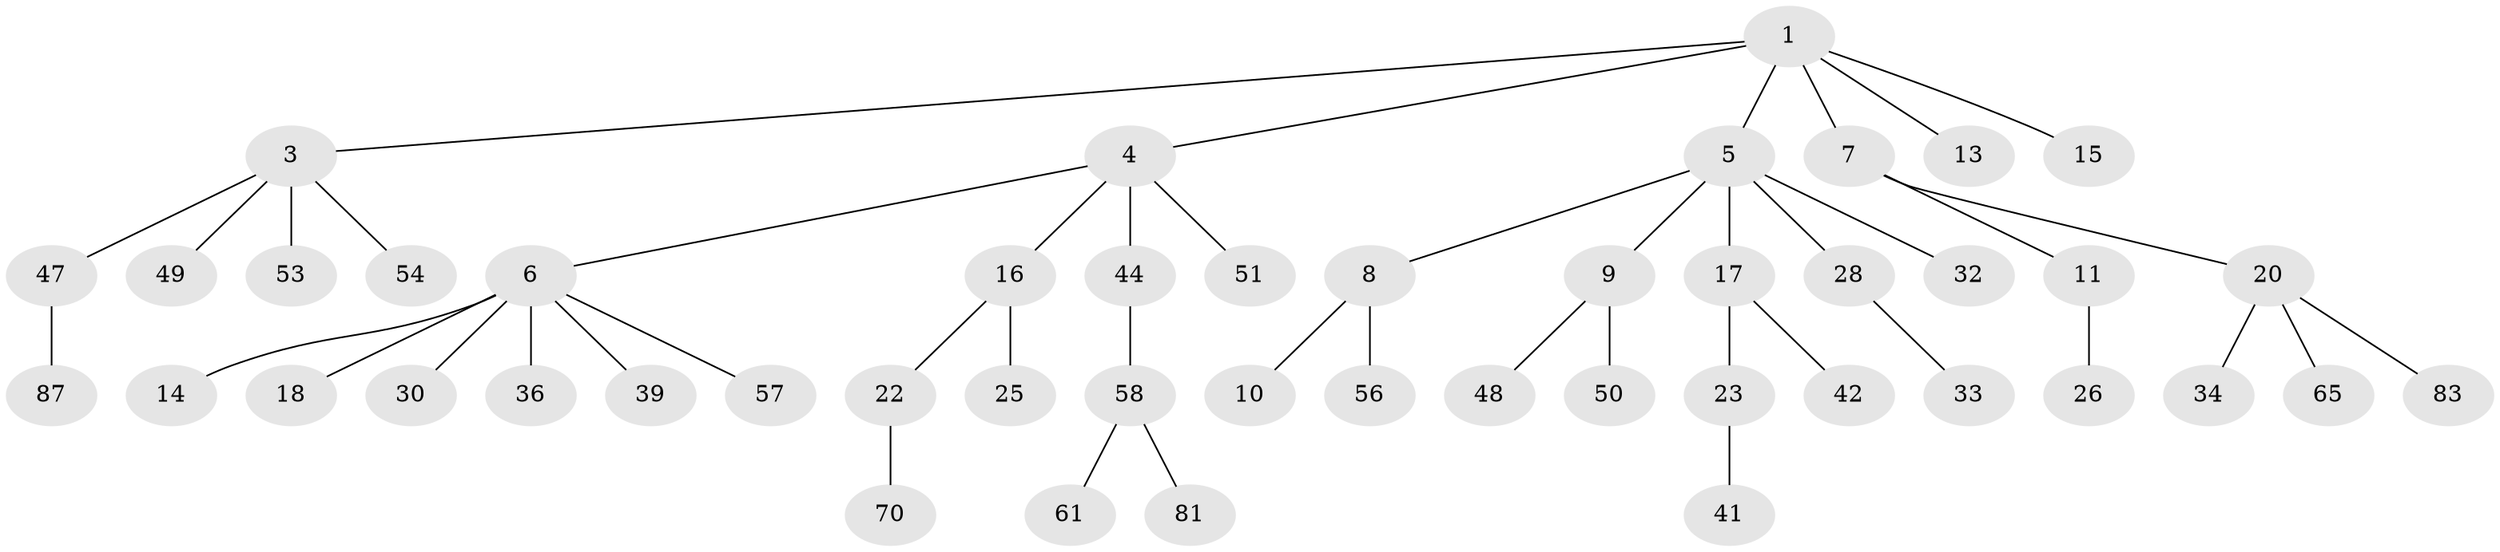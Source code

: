 // original degree distribution, {2: 0.2127659574468085, 6: 0.031914893617021274, 7: 0.02127659574468085, 5: 0.031914893617021274, 4: 0.031914893617021274, 3: 0.1276595744680851, 1: 0.5425531914893617}
// Generated by graph-tools (version 1.1) at 2025/15/03/09/25 04:15:36]
// undirected, 47 vertices, 46 edges
graph export_dot {
graph [start="1"]
  node [color=gray90,style=filled];
  1 [super="+2"];
  3 [super="+24"];
  4 [super="+59+43"];
  5 [super="+21"];
  6;
  7 [super="+86+45"];
  8 [super="+19+74"];
  9 [super="+82+12+40"];
  10 [super="+63+55"];
  11;
  13;
  14;
  15 [super="+77+37"];
  16;
  17;
  18 [super="+35"];
  20;
  22 [super="+38+94"];
  23;
  25;
  26;
  28;
  30 [super="+68+60"];
  32 [super="+93+62"];
  33;
  34;
  36 [super="+73+92"];
  39 [super="+52"];
  41 [super="+84"];
  42;
  44;
  47;
  48;
  49;
  50;
  51;
  53;
  54 [super="+69"];
  56;
  57 [super="+78"];
  58;
  61;
  65 [super="+79"];
  70 [super="+80"];
  81;
  83;
  87;
  1 -- 13;
  1 -- 3;
  1 -- 4;
  1 -- 5;
  1 -- 7;
  1 -- 15;
  3 -- 49;
  3 -- 53;
  3 -- 54;
  3 -- 47;
  4 -- 6;
  4 -- 16;
  4 -- 44;
  4 -- 51;
  5 -- 8;
  5 -- 9;
  5 -- 17;
  5 -- 28;
  5 -- 32;
  6 -- 14;
  6 -- 18;
  6 -- 30;
  6 -- 36;
  6 -- 39;
  6 -- 57;
  7 -- 11;
  7 -- 20;
  8 -- 10;
  8 -- 56;
  9 -- 48;
  9 -- 50;
  11 -- 26;
  16 -- 22;
  16 -- 25;
  17 -- 23;
  17 -- 42;
  20 -- 34;
  20 -- 65;
  20 -- 83;
  22 -- 70;
  23 -- 41;
  28 -- 33;
  44 -- 58;
  47 -- 87;
  58 -- 61;
  58 -- 81;
}
